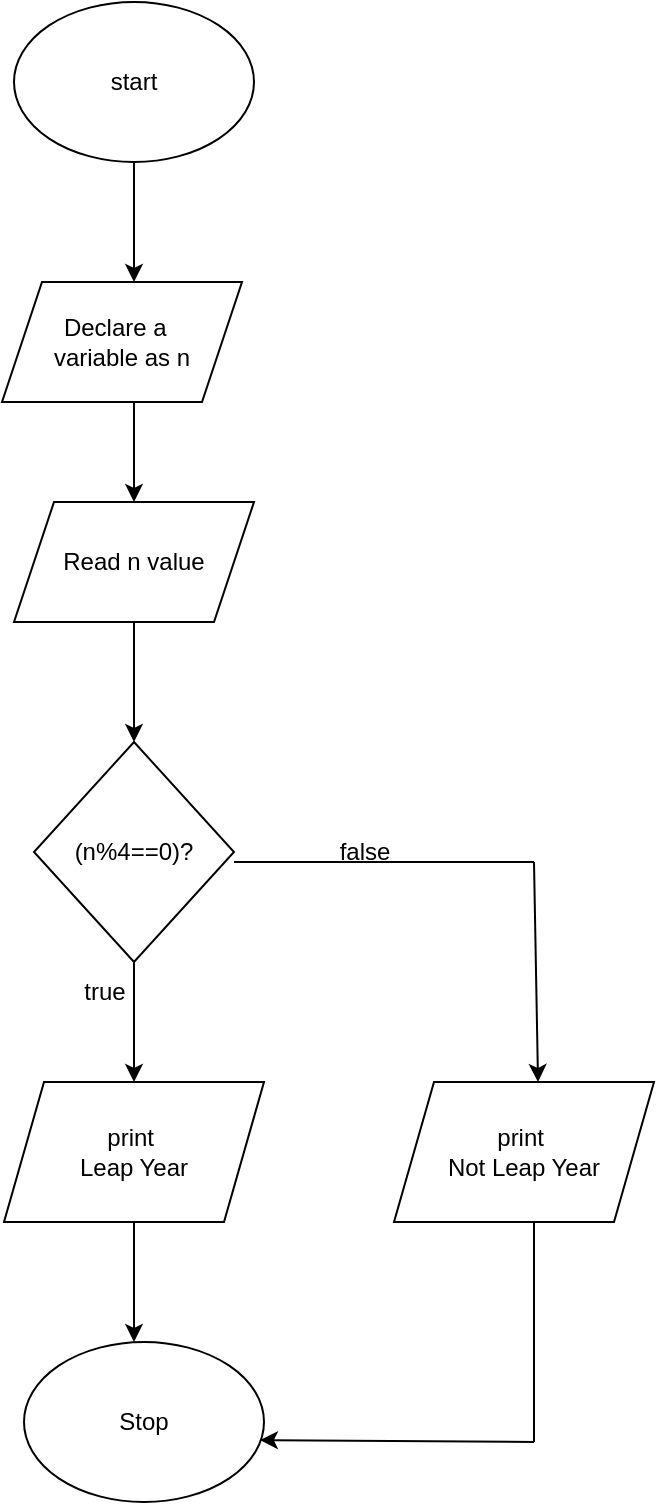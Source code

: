 <mxfile version="22.0.8" type="google">
  <diagram name="Page-1" id="-BiRLay0pXYSf9SFpLab">
    <mxGraphModel grid="1" page="1" gridSize="10" guides="1" tooltips="1" connect="1" arrows="1" fold="1" pageScale="1" pageWidth="827" pageHeight="1169" math="0" shadow="0">
      <root>
        <mxCell id="0" />
        <mxCell id="1" parent="0" />
        <mxCell id="4QxeFYJsmQu9clhUzh5G-1" value="start" style="ellipse;whiteSpace=wrap;html=1;" vertex="1" parent="1">
          <mxGeometry x="300" width="120" height="80" as="geometry" />
        </mxCell>
        <mxCell id="4QxeFYJsmQu9clhUzh5G-2" value="" style="endArrow=classic;html=1;rounded=0;" edge="1" parent="1">
          <mxGeometry width="50" height="50" relative="1" as="geometry">
            <mxPoint x="360" y="80" as="sourcePoint" />
            <mxPoint x="360" y="140" as="targetPoint" />
          </mxGeometry>
        </mxCell>
        <mxCell id="4QxeFYJsmQu9clhUzh5G-3" value="Declare a&amp;nbsp;&amp;nbsp;&lt;br&gt;variable as n" style="shape=parallelogram;perimeter=parallelogramPerimeter;whiteSpace=wrap;html=1;fixedSize=1;" vertex="1" parent="1">
          <mxGeometry x="294" y="140" width="120" height="60" as="geometry" />
        </mxCell>
        <mxCell id="4QxeFYJsmQu9clhUzh5G-4" value="" style="endArrow=classic;html=1;rounded=0;" edge="1" parent="1">
          <mxGeometry width="50" height="50" relative="1" as="geometry">
            <mxPoint x="360" y="200" as="sourcePoint" />
            <mxPoint x="360" y="250" as="targetPoint" />
          </mxGeometry>
        </mxCell>
        <mxCell id="4QxeFYJsmQu9clhUzh5G-5" value="Read n value" style="shape=parallelogram;perimeter=parallelogramPerimeter;whiteSpace=wrap;html=1;fixedSize=1;" vertex="1" parent="1">
          <mxGeometry x="300" y="250" width="120" height="60" as="geometry" />
        </mxCell>
        <mxCell id="4QxeFYJsmQu9clhUzh5G-6" value="" style="endArrow=classic;html=1;rounded=0;" edge="1" parent="1">
          <mxGeometry width="50" height="50" relative="1" as="geometry">
            <mxPoint x="360" y="310" as="sourcePoint" />
            <mxPoint x="360" y="370" as="targetPoint" />
          </mxGeometry>
        </mxCell>
        <mxCell id="4QxeFYJsmQu9clhUzh5G-7" value="(n%4==0)?" style="rhombus;whiteSpace=wrap;html=1;" vertex="1" parent="1">
          <mxGeometry x="310" y="370" width="100" height="110" as="geometry" />
        </mxCell>
        <mxCell id="4QxeFYJsmQu9clhUzh5G-8" value="" style="endArrow=classic;html=1;rounded=0;exitX=0.5;exitY=1;exitDx=0;exitDy=0;" edge="1" parent="1" source="4QxeFYJsmQu9clhUzh5G-7">
          <mxGeometry width="50" height="50" relative="1" as="geometry">
            <mxPoint x="100" y="700" as="sourcePoint" />
            <mxPoint x="360" y="540" as="targetPoint" />
          </mxGeometry>
        </mxCell>
        <mxCell id="4QxeFYJsmQu9clhUzh5G-9" value="true" style="text;html=1;align=center;verticalAlign=middle;resizable=0;points=[];autosize=1;strokeColor=none;fillColor=none;" vertex="1" parent="1">
          <mxGeometry x="325" y="480" width="40" height="30" as="geometry" />
        </mxCell>
        <mxCell id="4QxeFYJsmQu9clhUzh5G-10" value="" style="endArrow=none;html=1;rounded=0;" edge="1" parent="1">
          <mxGeometry width="50" height="50" relative="1" as="geometry">
            <mxPoint x="410" y="430" as="sourcePoint" />
            <mxPoint x="560" y="430" as="targetPoint" />
          </mxGeometry>
        </mxCell>
        <mxCell id="4QxeFYJsmQu9clhUzh5G-13" value="false" style="text;html=1;align=center;verticalAlign=middle;resizable=0;points=[];autosize=1;strokeColor=none;fillColor=none;" vertex="1" parent="1">
          <mxGeometry x="450" y="410" width="50" height="30" as="geometry" />
        </mxCell>
        <mxCell id="4QxeFYJsmQu9clhUzh5G-14" value="" style="endArrow=classic;html=1;rounded=0;entryX=0.554;entryY=0;entryDx=0;entryDy=0;entryPerimeter=0;" edge="1" parent="1" target="4QxeFYJsmQu9clhUzh5G-17">
          <mxGeometry width="50" height="50" relative="1" as="geometry">
            <mxPoint x="560" y="430" as="sourcePoint" />
            <mxPoint x="560" y="530" as="targetPoint" />
          </mxGeometry>
        </mxCell>
        <mxCell id="4QxeFYJsmQu9clhUzh5G-15" value="print&amp;nbsp;&lt;br&gt;Leap Year" style="shape=parallelogram;perimeter=parallelogramPerimeter;whiteSpace=wrap;html=1;fixedSize=1;" vertex="1" parent="1">
          <mxGeometry x="295" y="540" width="130" height="70" as="geometry" />
        </mxCell>
        <mxCell id="4QxeFYJsmQu9clhUzh5G-17" value="print&amp;nbsp;&lt;br&gt;Not Leap Year" style="shape=parallelogram;perimeter=parallelogramPerimeter;whiteSpace=wrap;html=1;fixedSize=1;" vertex="1" parent="1">
          <mxGeometry x="490" y="540" width="130" height="70" as="geometry" />
        </mxCell>
        <mxCell id="4QxeFYJsmQu9clhUzh5G-21" value="" style="endArrow=classic;html=1;rounded=0;" edge="1" parent="1">
          <mxGeometry width="50" height="50" relative="1" as="geometry">
            <mxPoint x="360" y="610" as="sourcePoint" />
            <mxPoint x="360" y="670" as="targetPoint" />
          </mxGeometry>
        </mxCell>
        <mxCell id="4QxeFYJsmQu9clhUzh5G-22" value="Stop" style="ellipse;whiteSpace=wrap;html=1;" vertex="1" parent="1">
          <mxGeometry x="305" y="670" width="120" height="80" as="geometry" />
        </mxCell>
        <mxCell id="4QxeFYJsmQu9clhUzh5G-23" value="" style="endArrow=none;html=1;rounded=0;" edge="1" parent="1">
          <mxGeometry width="50" height="50" relative="1" as="geometry">
            <mxPoint x="560" y="720" as="sourcePoint" />
            <mxPoint x="560" y="610" as="targetPoint" />
          </mxGeometry>
        </mxCell>
        <mxCell id="4QxeFYJsmQu9clhUzh5G-24" value="" style="endArrow=classic;html=1;rounded=0;entryX=0.983;entryY=0.613;entryDx=0;entryDy=0;entryPerimeter=0;" edge="1" parent="1" target="4QxeFYJsmQu9clhUzh5G-22">
          <mxGeometry width="50" height="50" relative="1" as="geometry">
            <mxPoint x="560" y="720" as="sourcePoint" />
            <mxPoint x="430" y="710" as="targetPoint" />
          </mxGeometry>
        </mxCell>
      </root>
    </mxGraphModel>
  </diagram>
</mxfile>
